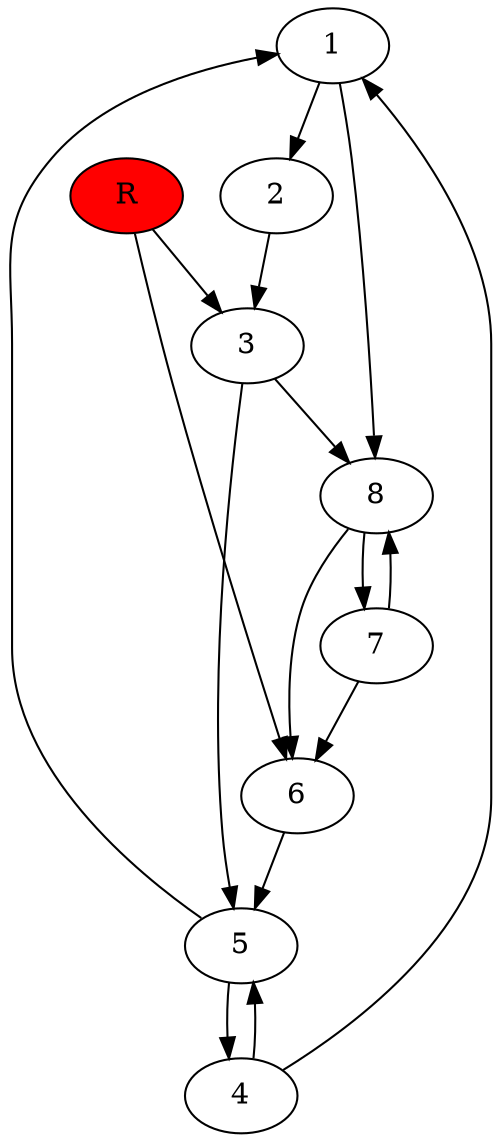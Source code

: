 digraph prb73483 {
	1
	2
	3
	4
	5
	6
	7
	8
	R [fillcolor="#ff0000" style=filled]
	1 -> 2
	1 -> 8
	2 -> 3
	3 -> 5
	3 -> 8
	4 -> 1
	4 -> 5
	5 -> 1
	5 -> 4
	6 -> 5
	7 -> 6
	7 -> 8
	8 -> 6
	8 -> 7
	R -> 3
	R -> 6
}
